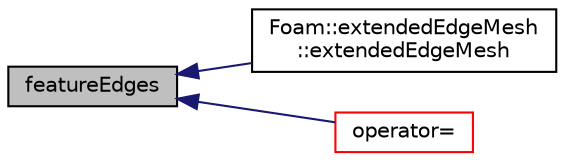 digraph "featureEdges"
{
  bgcolor="transparent";
  edge [fontname="Helvetica",fontsize="10",labelfontname="Helvetica",labelfontsize="10"];
  node [fontname="Helvetica",fontsize="10",shape=record];
  rankdir="LR";
  Node777 [label="featureEdges",height=0.2,width=0.4,color="black", fillcolor="grey75", style="filled", fontcolor="black"];
  Node777 -> Node778 [dir="back",color="midnightblue",fontsize="10",style="solid",fontname="Helvetica"];
  Node778 [label="Foam::extendedEdgeMesh\l::extendedEdgeMesh",height=0.2,width=0.4,color="black",URL="$a22549.html#afd2b47811ea5fb93fabb4e9a00a8985e",tooltip="Construct given a surface with selected edges,point. "];
  Node777 -> Node779 [dir="back",color="midnightblue",fontsize="10",style="solid",fontname="Helvetica"];
  Node779 [label="operator=",height=0.2,width=0.4,color="red",URL="$a26645.html#ad52fafb07b65b15def16c40bd6cdd12d"];
}
